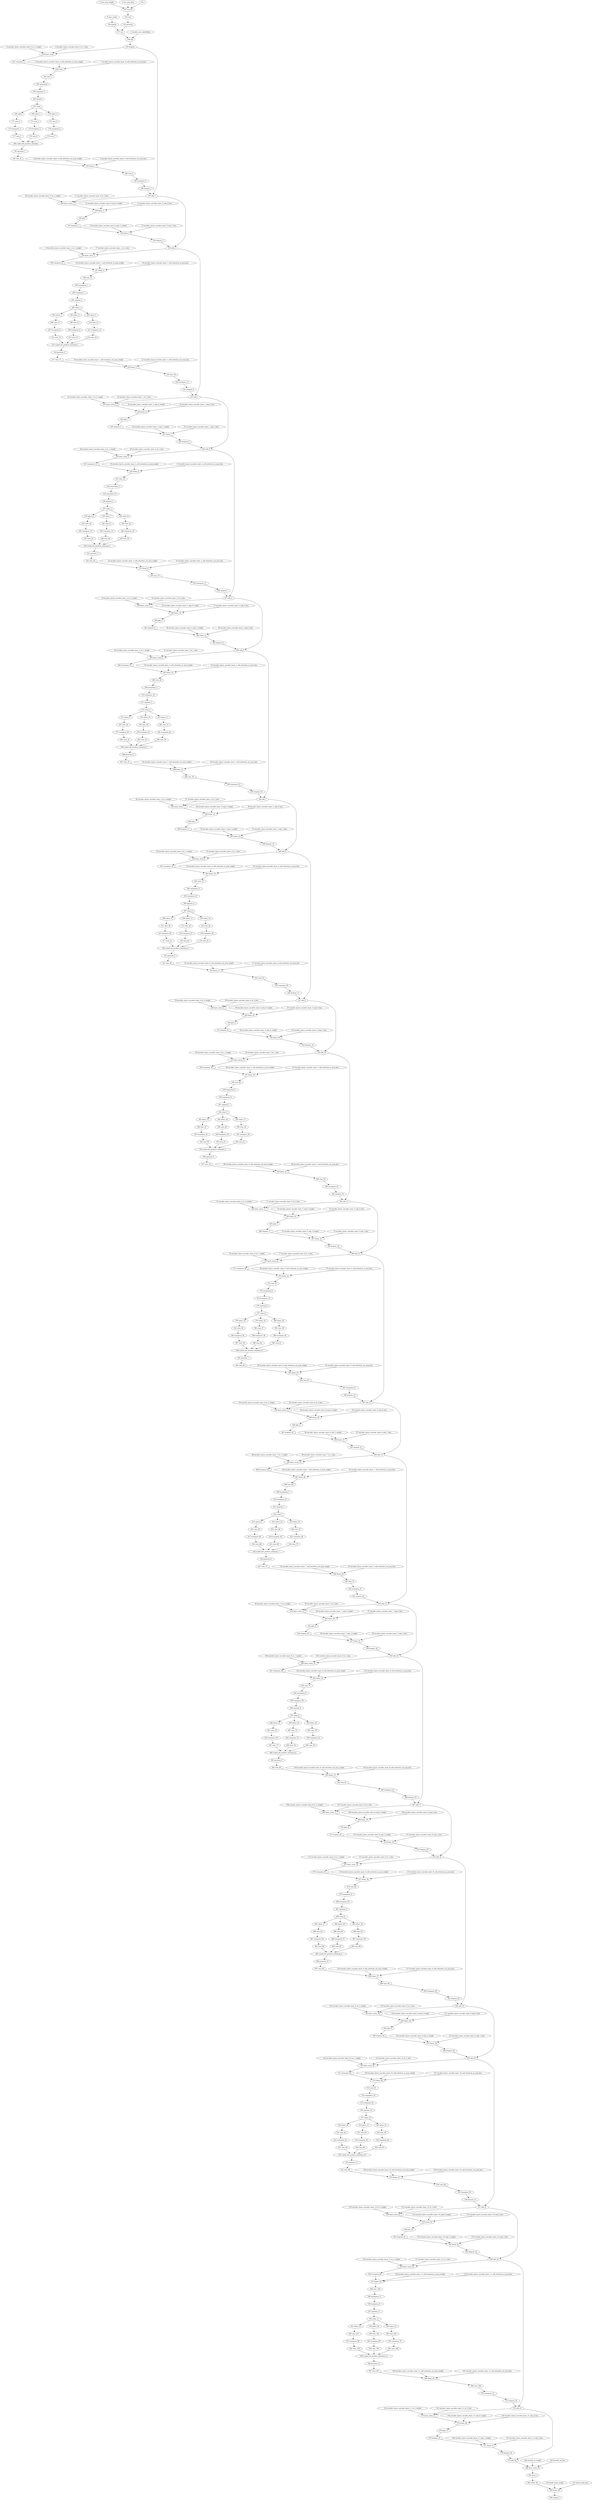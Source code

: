 strict digraph  {
"0 class_token" [id=0, type=get_attr];
"1 encoder_pos_embedding" [id=1, type=get_attr];
"2 conv_proj_weight" [id=2, type=get_attr];
"3 conv_proj_bias" [id=3, type=get_attr];
"4 encoder_layers_encoder_layer_0_ln_1_weight" [id=4, type=get_attr];
"5 encoder_layers_encoder_layer_0_ln_1_bias" [id=5, type=get_attr];
"6 encoder_layers_encoder_layer_0_self_attention_in_proj_weight" [id=6, type=get_attr];
"7 encoder_layers_encoder_layer_0_self_attention_in_proj_bias" [id=7, type=get_attr];
"8 encoder_layers_encoder_layer_0_self_attention_out_proj_weight" [id=8, type=get_attr];
"9 encoder_layers_encoder_layer_0_self_attention_out_proj_bias" [id=9, type=get_attr];
"10 encoder_layers_encoder_layer_0_ln_2_weight" [id=10, type=get_attr];
"11 encoder_layers_encoder_layer_0_ln_2_bias" [id=11, type=get_attr];
"12 encoder_layers_encoder_layer_0_mlp_0_weight" [id=12, type=get_attr];
"13 encoder_layers_encoder_layer_0_mlp_0_bias" [id=13, type=get_attr];
"14 encoder_layers_encoder_layer_0_mlp_3_weight" [id=14, type=get_attr];
"15 encoder_layers_encoder_layer_0_mlp_3_bias" [id=15, type=get_attr];
"16 encoder_layers_encoder_layer_1_ln_1_weight" [id=16, type=get_attr];
"17 encoder_layers_encoder_layer_1_ln_1_bias" [id=17, type=get_attr];
"18 encoder_layers_encoder_layer_1_self_attention_in_proj_weight" [id=18, type=get_attr];
"19 encoder_layers_encoder_layer_1_self_attention_in_proj_bias" [id=19, type=get_attr];
"20 encoder_layers_encoder_layer_1_self_attention_out_proj_weight" [id=20, type=get_attr];
"21 encoder_layers_encoder_layer_1_self_attention_out_proj_bias" [id=21, type=get_attr];
"22 encoder_layers_encoder_layer_1_ln_2_weight" [id=22, type=get_attr];
"23 encoder_layers_encoder_layer_1_ln_2_bias" [id=23, type=get_attr];
"24 encoder_layers_encoder_layer_1_mlp_0_weight" [id=24, type=get_attr];
"25 encoder_layers_encoder_layer_1_mlp_0_bias" [id=25, type=get_attr];
"26 encoder_layers_encoder_layer_1_mlp_3_weight" [id=26, type=get_attr];
"27 encoder_layers_encoder_layer_1_mlp_3_bias" [id=27, type=get_attr];
"28 encoder_layers_encoder_layer_2_ln_1_weight" [id=28, type=get_attr];
"29 encoder_layers_encoder_layer_2_ln_1_bias" [id=29, type=get_attr];
"30 encoder_layers_encoder_layer_2_self_attention_in_proj_weight" [id=30, type=get_attr];
"31 encoder_layers_encoder_layer_2_self_attention_in_proj_bias" [id=31, type=get_attr];
"32 encoder_layers_encoder_layer_2_self_attention_out_proj_weight" [id=32, type=get_attr];
"33 encoder_layers_encoder_layer_2_self_attention_out_proj_bias" [id=33, type=get_attr];
"34 encoder_layers_encoder_layer_2_ln_2_weight" [id=34, type=get_attr];
"35 encoder_layers_encoder_layer_2_ln_2_bias" [id=35, type=get_attr];
"36 encoder_layers_encoder_layer_2_mlp_0_weight" [id=36, type=get_attr];
"37 encoder_layers_encoder_layer_2_mlp_0_bias" [id=37, type=get_attr];
"38 encoder_layers_encoder_layer_2_mlp_3_weight" [id=38, type=get_attr];
"39 encoder_layers_encoder_layer_2_mlp_3_bias" [id=39, type=get_attr];
"40 encoder_layers_encoder_layer_3_ln_1_weight" [id=40, type=get_attr];
"41 encoder_layers_encoder_layer_3_ln_1_bias" [id=41, type=get_attr];
"42 encoder_layers_encoder_layer_3_self_attention_in_proj_weight" [id=42, type=get_attr];
"43 encoder_layers_encoder_layer_3_self_attention_in_proj_bias" [id=43, type=get_attr];
"44 encoder_layers_encoder_layer_3_self_attention_out_proj_weight" [id=44, type=get_attr];
"45 encoder_layers_encoder_layer_3_self_attention_out_proj_bias" [id=45, type=get_attr];
"46 encoder_layers_encoder_layer_3_ln_2_weight" [id=46, type=get_attr];
"47 encoder_layers_encoder_layer_3_ln_2_bias" [id=47, type=get_attr];
"48 encoder_layers_encoder_layer_3_mlp_0_weight" [id=48, type=get_attr];
"49 encoder_layers_encoder_layer_3_mlp_0_bias" [id=49, type=get_attr];
"50 encoder_layers_encoder_layer_3_mlp_3_weight" [id=50, type=get_attr];
"51 encoder_layers_encoder_layer_3_mlp_3_bias" [id=51, type=get_attr];
"52 encoder_layers_encoder_layer_4_ln_1_weight" [id=52, type=get_attr];
"53 encoder_layers_encoder_layer_4_ln_1_bias" [id=53, type=get_attr];
"54 encoder_layers_encoder_layer_4_self_attention_in_proj_weight" [id=54, type=get_attr];
"55 encoder_layers_encoder_layer_4_self_attention_in_proj_bias" [id=55, type=get_attr];
"56 encoder_layers_encoder_layer_4_self_attention_out_proj_weight" [id=56, type=get_attr];
"57 encoder_layers_encoder_layer_4_self_attention_out_proj_bias" [id=57, type=get_attr];
"58 encoder_layers_encoder_layer_4_ln_2_weight" [id=58, type=get_attr];
"59 encoder_layers_encoder_layer_4_ln_2_bias" [id=59, type=get_attr];
"60 encoder_layers_encoder_layer_4_mlp_0_weight" [id=60, type=get_attr];
"61 encoder_layers_encoder_layer_4_mlp_0_bias" [id=61, type=get_attr];
"62 encoder_layers_encoder_layer_4_mlp_3_weight" [id=62, type=get_attr];
"63 encoder_layers_encoder_layer_4_mlp_3_bias" [id=63, type=get_attr];
"64 encoder_layers_encoder_layer_5_ln_1_weight" [id=64, type=get_attr];
"65 encoder_layers_encoder_layer_5_ln_1_bias" [id=65, type=get_attr];
"66 encoder_layers_encoder_layer_5_self_attention_in_proj_weight" [id=66, type=get_attr];
"67 encoder_layers_encoder_layer_5_self_attention_in_proj_bias" [id=67, type=get_attr];
"68 encoder_layers_encoder_layer_5_self_attention_out_proj_weight" [id=68, type=get_attr];
"69 encoder_layers_encoder_layer_5_self_attention_out_proj_bias" [id=69, type=get_attr];
"70 encoder_layers_encoder_layer_5_ln_2_weight" [id=70, type=get_attr];
"71 encoder_layers_encoder_layer_5_ln_2_bias" [id=71, type=get_attr];
"72 encoder_layers_encoder_layer_5_mlp_0_weight" [id=72, type=get_attr];
"73 encoder_layers_encoder_layer_5_mlp_0_bias" [id=73, type=get_attr];
"74 encoder_layers_encoder_layer_5_mlp_3_weight" [id=74, type=get_attr];
"75 encoder_layers_encoder_layer_5_mlp_3_bias" [id=75, type=get_attr];
"76 encoder_layers_encoder_layer_6_ln_1_weight" [id=76, type=get_attr];
"77 encoder_layers_encoder_layer_6_ln_1_bias" [id=77, type=get_attr];
"78 encoder_layers_encoder_layer_6_self_attention_in_proj_weight" [id=78, type=get_attr];
"79 encoder_layers_encoder_layer_6_self_attention_in_proj_bias" [id=79, type=get_attr];
"80 encoder_layers_encoder_layer_6_self_attention_out_proj_weight" [id=80, type=get_attr];
"81 encoder_layers_encoder_layer_6_self_attention_out_proj_bias" [id=81, type=get_attr];
"82 encoder_layers_encoder_layer_6_ln_2_weight" [id=82, type=get_attr];
"83 encoder_layers_encoder_layer_6_ln_2_bias" [id=83, type=get_attr];
"84 encoder_layers_encoder_layer_6_mlp_0_weight" [id=84, type=get_attr];
"85 encoder_layers_encoder_layer_6_mlp_0_bias" [id=85, type=get_attr];
"86 encoder_layers_encoder_layer_6_mlp_3_weight" [id=86, type=get_attr];
"87 encoder_layers_encoder_layer_6_mlp_3_bias" [id=87, type=get_attr];
"88 encoder_layers_encoder_layer_7_ln_1_weight" [id=88, type=get_attr];
"89 encoder_layers_encoder_layer_7_ln_1_bias" [id=89, type=get_attr];
"90 encoder_layers_encoder_layer_7_self_attention_in_proj_weight" [id=90, type=get_attr];
"91 encoder_layers_encoder_layer_7_self_attention_in_proj_bias" [id=91, type=get_attr];
"92 encoder_layers_encoder_layer_7_self_attention_out_proj_weight" [id=92, type=get_attr];
"93 encoder_layers_encoder_layer_7_self_attention_out_proj_bias" [id=93, type=get_attr];
"94 encoder_layers_encoder_layer_7_ln_2_weight" [id=94, type=get_attr];
"95 encoder_layers_encoder_layer_7_ln_2_bias" [id=95, type=get_attr];
"96 encoder_layers_encoder_layer_7_mlp_0_weight" [id=96, type=get_attr];
"97 encoder_layers_encoder_layer_7_mlp_0_bias" [id=97, type=get_attr];
"98 encoder_layers_encoder_layer_7_mlp_3_weight" [id=98, type=get_attr];
"99 encoder_layers_encoder_layer_7_mlp_3_bias" [id=99, type=get_attr];
"100 encoder_layers_encoder_layer_8_ln_1_weight" [id=100, type=get_attr];
"101 encoder_layers_encoder_layer_8_ln_1_bias" [id=101, type=get_attr];
"102 encoder_layers_encoder_layer_8_self_attention_in_proj_weight" [id=102, type=get_attr];
"103 encoder_layers_encoder_layer_8_self_attention_in_proj_bias" [id=103, type=get_attr];
"104 encoder_layers_encoder_layer_8_self_attention_out_proj_weight" [id=104, type=get_attr];
"105 encoder_layers_encoder_layer_8_self_attention_out_proj_bias" [id=105, type=get_attr];
"106 encoder_layers_encoder_layer_8_ln_2_weight" [id=106, type=get_attr];
"107 encoder_layers_encoder_layer_8_ln_2_bias" [id=107, type=get_attr];
"108 encoder_layers_encoder_layer_8_mlp_0_weight" [id=108, type=get_attr];
"109 encoder_layers_encoder_layer_8_mlp_0_bias" [id=109, type=get_attr];
"110 encoder_layers_encoder_layer_8_mlp_3_weight" [id=110, type=get_attr];
"111 encoder_layers_encoder_layer_8_mlp_3_bias" [id=111, type=get_attr];
"112 encoder_layers_encoder_layer_9_ln_1_weight" [id=112, type=get_attr];
"113 encoder_layers_encoder_layer_9_ln_1_bias" [id=113, type=get_attr];
"114 encoder_layers_encoder_layer_9_self_attention_in_proj_weight" [id=114, type=get_attr];
"115 encoder_layers_encoder_layer_9_self_attention_in_proj_bias" [id=115, type=get_attr];
"116 encoder_layers_encoder_layer_9_self_attention_out_proj_weight" [id=116, type=get_attr];
"117 encoder_layers_encoder_layer_9_self_attention_out_proj_bias" [id=117, type=get_attr];
"118 encoder_layers_encoder_layer_9_ln_2_weight" [id=118, type=get_attr];
"119 encoder_layers_encoder_layer_9_ln_2_bias" [id=119, type=get_attr];
"120 encoder_layers_encoder_layer_9_mlp_0_weight" [id=120, type=get_attr];
"121 encoder_layers_encoder_layer_9_mlp_0_bias" [id=121, type=get_attr];
"122 encoder_layers_encoder_layer_9_mlp_3_weight" [id=122, type=get_attr];
"123 encoder_layers_encoder_layer_9_mlp_3_bias" [id=123, type=get_attr];
"124 encoder_layers_encoder_layer_10_ln_1_weight" [id=124, type=get_attr];
"125 encoder_layers_encoder_layer_10_ln_1_bias" [id=125, type=get_attr];
"126 encoder_layers_encoder_layer_10_self_attention_in_proj_weight" [id=126, type=get_attr];
"127 encoder_layers_encoder_layer_10_self_attention_in_proj_bias" [id=127, type=get_attr];
"128 encoder_layers_encoder_layer_10_self_attention_out_proj_weight" [id=128, type=get_attr];
"129 encoder_layers_encoder_layer_10_self_attention_out_proj_bias" [id=129, type=get_attr];
"130 encoder_layers_encoder_layer_10_ln_2_weight" [id=130, type=get_attr];
"131 encoder_layers_encoder_layer_10_ln_2_bias" [id=131, type=get_attr];
"132 encoder_layers_encoder_layer_10_mlp_0_weight" [id=132, type=get_attr];
"133 encoder_layers_encoder_layer_10_mlp_0_bias" [id=133, type=get_attr];
"134 encoder_layers_encoder_layer_10_mlp_3_weight" [id=134, type=get_attr];
"135 encoder_layers_encoder_layer_10_mlp_3_bias" [id=135, type=get_attr];
"136 encoder_layers_encoder_layer_11_ln_1_weight" [id=136, type=get_attr];
"137 encoder_layers_encoder_layer_11_ln_1_bias" [id=137, type=get_attr];
"138 encoder_layers_encoder_layer_11_self_attention_in_proj_weight" [id=138, type=get_attr];
"139 encoder_layers_encoder_layer_11_self_attention_in_proj_bias" [id=139, type=get_attr];
"140 encoder_layers_encoder_layer_11_self_attention_out_proj_weight" [id=140, type=get_attr];
"141 encoder_layers_encoder_layer_11_self_attention_out_proj_bias" [id=141, type=get_attr];
"142 encoder_layers_encoder_layer_11_ln_2_weight" [id=142, type=get_attr];
"143 encoder_layers_encoder_layer_11_ln_2_bias" [id=143, type=get_attr];
"144 encoder_layers_encoder_layer_11_mlp_0_weight" [id=144, type=get_attr];
"145 encoder_layers_encoder_layer_11_mlp_0_bias" [id=145, type=get_attr];
"146 encoder_layers_encoder_layer_11_mlp_3_weight" [id=146, type=get_attr];
"147 encoder_layers_encoder_layer_11_mlp_3_bias" [id=147, type=get_attr];
"148 encoder_ln_weight" [id=148, type=get_attr];
"149 encoder_ln_bias" [id=149, type=get_attr];
"150 heads_head_weight" [id=150, type=get_attr];
"151 heads_head_bias" [id=151, type=get_attr];
"152 x" [id=152, type=input];
"153 conv2d" [id=153, type=conv2d];
"154 view" [id=154, type=view];
"155 permute" [id=155, type=permute];
"156 expand" [id=156, type=expand];
"157 cat" [id=157, type=cat];
"158 add" [id=158, type=add];
"159 dropout" [id=159, type=dropout];
"160 layer_norm" [id=160, type=layer_norm];
"161 transpose" [id=161, type=transpose];
"162 linear" [id=162, type=linear];
"163 view_1" [id=163, type=view];
"164 unsqueeze" [id=164, type=unsqueeze];
"165 transpose_1" [id=165, type=transpose];
"166 squeeze" [id=166, type=squeeze];
"167 clone" [id=167, type=clone];
"168 select" [id=168, type=select];
"169 select_1" [id=169, type=select];
"170 select_2" [id=170, type=select];
"171 view_2" [id=171, type=view];
"172 transpose_2" [id=172, type=transpose];
"173 view_3" [id=173, type=view];
"174 transpose_3" [id=174, type=transpose];
"175 view_4" [id=175, type=view];
"176 transpose_4" [id=176, type=transpose];
"177 view_5" [id=177, type=view];
"178 view_6" [id=178, type=view];
"179 view_7" [id=179, type=view];
"180 scaled_dot_product_attention" [id=180, type=scaled_dot_product_attention];
"181 permute_1" [id=181, type=permute];
"182 view_8" [id=182, type=view];
"183 linear_1" [id=183, type=linear];
"184 view_9" [id=184, type=view];
"185 transpose_5" [id=185, type=transpose];
"186 dropout_1" [id=186, type=dropout];
"187 add_1" [id=187, type=add];
"188 layer_norm_1" [id=188, type=layer_norm];
"189 linear_2" [id=189, type=linear];
"190 gelu" [id=190, type=gelu];
"191 dropout_2" [id=191, type=dropout];
"192 linear_3" [id=192, type=linear];
"193 dropout_3" [id=193, type=dropout];
"194 add_2" [id=194, type=add];
"195 layer_norm_2" [id=195, type=layer_norm];
"196 transpose_6" [id=196, type=transpose];
"197 linear_4" [id=197, type=linear];
"198 view_10" [id=198, type=view];
"199 unsqueeze_1" [id=199, type=unsqueeze];
"200 transpose_7" [id=200, type=transpose];
"201 squeeze_1" [id=201, type=squeeze];
"202 clone_1" [id=202, type=clone];
"203 select_3" [id=203, type=select];
"204 select_4" [id=204, type=select];
"205 select_5" [id=205, type=select];
"206 view_11" [id=206, type=view];
"207 transpose_8" [id=207, type=transpose];
"208 view_12" [id=208, type=view];
"209 transpose_9" [id=209, type=transpose];
"210 view_13" [id=210, type=view];
"211 transpose_10" [id=211, type=transpose];
"212 view_14" [id=212, type=view];
"213 view_15" [id=213, type=view];
"214 view_16" [id=214, type=view];
"215 scaled_dot_product_attention_1" [id=215, type=scaled_dot_product_attention];
"216 permute_2" [id=216, type=permute];
"217 view_17" [id=217, type=view];
"218 linear_5" [id=218, type=linear];
"219 view_18" [id=219, type=view];
"220 transpose_11" [id=220, type=transpose];
"221 dropout_4" [id=221, type=dropout];
"222 add_3" [id=222, type=add];
"223 layer_norm_3" [id=223, type=layer_norm];
"224 linear_6" [id=224, type=linear];
"225 gelu_1" [id=225, type=gelu];
"226 dropout_5" [id=226, type=dropout];
"227 linear_7" [id=227, type=linear];
"228 dropout_6" [id=228, type=dropout];
"229 add_4" [id=229, type=add];
"230 layer_norm_4" [id=230, type=layer_norm];
"231 transpose_12" [id=231, type=transpose];
"232 linear_8" [id=232, type=linear];
"233 view_19" [id=233, type=view];
"234 unsqueeze_2" [id=234, type=unsqueeze];
"235 transpose_13" [id=235, type=transpose];
"236 squeeze_2" [id=236, type=squeeze];
"237 clone_2" [id=237, type=clone];
"238 select_6" [id=238, type=select];
"239 select_7" [id=239, type=select];
"240 select_8" [id=240, type=select];
"241 view_20" [id=241, type=view];
"242 transpose_14" [id=242, type=transpose];
"243 view_21" [id=243, type=view];
"244 transpose_15" [id=244, type=transpose];
"245 view_22" [id=245, type=view];
"246 transpose_16" [id=246, type=transpose];
"247 view_23" [id=247, type=view];
"248 view_24" [id=248, type=view];
"249 view_25" [id=249, type=view];
"250 scaled_dot_product_attention_2" [id=250, type=scaled_dot_product_attention];
"251 permute_3" [id=251, type=permute];
"252 view_26" [id=252, type=view];
"253 linear_9" [id=253, type=linear];
"254 view_27" [id=254, type=view];
"255 transpose_17" [id=255, type=transpose];
"256 dropout_7" [id=256, type=dropout];
"257 add_5" [id=257, type=add];
"258 layer_norm_5" [id=258, type=layer_norm];
"259 linear_10" [id=259, type=linear];
"260 gelu_2" [id=260, type=gelu];
"261 dropout_8" [id=261, type=dropout];
"262 linear_11" [id=262, type=linear];
"263 dropout_9" [id=263, type=dropout];
"264 add_6" [id=264, type=add];
"265 layer_norm_6" [id=265, type=layer_norm];
"266 transpose_18" [id=266, type=transpose];
"267 linear_12" [id=267, type=linear];
"268 view_28" [id=268, type=view];
"269 unsqueeze_3" [id=269, type=unsqueeze];
"270 transpose_19" [id=270, type=transpose];
"271 squeeze_3" [id=271, type=squeeze];
"272 clone_3" [id=272, type=clone];
"273 select_9" [id=273, type=select];
"274 select_10" [id=274, type=select];
"275 select_11" [id=275, type=select];
"276 view_29" [id=276, type=view];
"277 transpose_20" [id=277, type=transpose];
"278 view_30" [id=278, type=view];
"279 transpose_21" [id=279, type=transpose];
"280 view_31" [id=280, type=view];
"281 transpose_22" [id=281, type=transpose];
"282 view_32" [id=282, type=view];
"283 view_33" [id=283, type=view];
"284 view_34" [id=284, type=view];
"285 scaled_dot_product_attention_3" [id=285, type=scaled_dot_product_attention];
"286 permute_4" [id=286, type=permute];
"287 view_35" [id=287, type=view];
"288 linear_13" [id=288, type=linear];
"289 view_36" [id=289, type=view];
"290 transpose_23" [id=290, type=transpose];
"291 dropout_10" [id=291, type=dropout];
"292 add_7" [id=292, type=add];
"293 layer_norm_7" [id=293, type=layer_norm];
"294 linear_14" [id=294, type=linear];
"295 gelu_3" [id=295, type=gelu];
"296 dropout_11" [id=296, type=dropout];
"297 linear_15" [id=297, type=linear];
"298 dropout_12" [id=298, type=dropout];
"299 add_8" [id=299, type=add];
"300 layer_norm_8" [id=300, type=layer_norm];
"301 transpose_24" [id=301, type=transpose];
"302 linear_16" [id=302, type=linear];
"303 view_37" [id=303, type=view];
"304 unsqueeze_4" [id=304, type=unsqueeze];
"305 transpose_25" [id=305, type=transpose];
"306 squeeze_4" [id=306, type=squeeze];
"307 clone_4" [id=307, type=clone];
"308 select_12" [id=308, type=select];
"309 select_13" [id=309, type=select];
"310 select_14" [id=310, type=select];
"311 view_38" [id=311, type=view];
"312 transpose_26" [id=312, type=transpose];
"313 view_39" [id=313, type=view];
"314 transpose_27" [id=314, type=transpose];
"315 view_40" [id=315, type=view];
"316 transpose_28" [id=316, type=transpose];
"317 view_41" [id=317, type=view];
"318 view_42" [id=318, type=view];
"319 view_43" [id=319, type=view];
"320 scaled_dot_product_attention_4" [id=320, type=scaled_dot_product_attention];
"321 permute_5" [id=321, type=permute];
"322 view_44" [id=322, type=view];
"323 linear_17" [id=323, type=linear];
"324 view_45" [id=324, type=view];
"325 transpose_29" [id=325, type=transpose];
"326 dropout_13" [id=326, type=dropout];
"327 add_9" [id=327, type=add];
"328 layer_norm_9" [id=328, type=layer_norm];
"329 linear_18" [id=329, type=linear];
"330 gelu_4" [id=330, type=gelu];
"331 dropout_14" [id=331, type=dropout];
"332 linear_19" [id=332, type=linear];
"333 dropout_15" [id=333, type=dropout];
"334 add_10" [id=334, type=add];
"335 layer_norm_10" [id=335, type=layer_norm];
"336 transpose_30" [id=336, type=transpose];
"337 linear_20" [id=337, type=linear];
"338 view_46" [id=338, type=view];
"339 unsqueeze_5" [id=339, type=unsqueeze];
"340 transpose_31" [id=340, type=transpose];
"341 squeeze_5" [id=341, type=squeeze];
"342 clone_5" [id=342, type=clone];
"343 select_15" [id=343, type=select];
"344 select_16" [id=344, type=select];
"345 select_17" [id=345, type=select];
"346 view_47" [id=346, type=view];
"347 transpose_32" [id=347, type=transpose];
"348 view_48" [id=348, type=view];
"349 transpose_33" [id=349, type=transpose];
"350 view_49" [id=350, type=view];
"351 transpose_34" [id=351, type=transpose];
"352 view_50" [id=352, type=view];
"353 view_51" [id=353, type=view];
"354 view_52" [id=354, type=view];
"355 scaled_dot_product_attention_5" [id=355, type=scaled_dot_product_attention];
"356 permute_6" [id=356, type=permute];
"357 view_53" [id=357, type=view];
"358 linear_21" [id=358, type=linear];
"359 view_54" [id=359, type=view];
"360 transpose_35" [id=360, type=transpose];
"361 dropout_16" [id=361, type=dropout];
"362 add_11" [id=362, type=add];
"363 layer_norm_11" [id=363, type=layer_norm];
"364 linear_22" [id=364, type=linear];
"365 gelu_5" [id=365, type=gelu];
"366 dropout_17" [id=366, type=dropout];
"367 linear_23" [id=367, type=linear];
"368 dropout_18" [id=368, type=dropout];
"369 add_12" [id=369, type=add];
"370 layer_norm_12" [id=370, type=layer_norm];
"371 transpose_36" [id=371, type=transpose];
"372 linear_24" [id=372, type=linear];
"373 view_55" [id=373, type=view];
"374 unsqueeze_6" [id=374, type=unsqueeze];
"375 transpose_37" [id=375, type=transpose];
"376 squeeze_6" [id=376, type=squeeze];
"377 clone_6" [id=377, type=clone];
"378 select_18" [id=378, type=select];
"379 select_19" [id=379, type=select];
"380 select_20" [id=380, type=select];
"381 view_56" [id=381, type=view];
"382 transpose_38" [id=382, type=transpose];
"383 view_57" [id=383, type=view];
"384 transpose_39" [id=384, type=transpose];
"385 view_58" [id=385, type=view];
"386 transpose_40" [id=386, type=transpose];
"387 view_59" [id=387, type=view];
"388 view_60" [id=388, type=view];
"389 view_61" [id=389, type=view];
"390 scaled_dot_product_attention_6" [id=390, type=scaled_dot_product_attention];
"391 permute_7" [id=391, type=permute];
"392 view_62" [id=392, type=view];
"393 linear_25" [id=393, type=linear];
"394 view_63" [id=394, type=view];
"395 transpose_41" [id=395, type=transpose];
"396 dropout_19" [id=396, type=dropout];
"397 add_13" [id=397, type=add];
"398 layer_norm_13" [id=398, type=layer_norm];
"399 linear_26" [id=399, type=linear];
"400 gelu_6" [id=400, type=gelu];
"401 dropout_20" [id=401, type=dropout];
"402 linear_27" [id=402, type=linear];
"403 dropout_21" [id=403, type=dropout];
"404 add_14" [id=404, type=add];
"405 layer_norm_14" [id=405, type=layer_norm];
"406 transpose_42" [id=406, type=transpose];
"407 linear_28" [id=407, type=linear];
"408 view_64" [id=408, type=view];
"409 unsqueeze_7" [id=409, type=unsqueeze];
"410 transpose_43" [id=410, type=transpose];
"411 squeeze_7" [id=411, type=squeeze];
"412 clone_7" [id=412, type=clone];
"413 select_21" [id=413, type=select];
"414 select_22" [id=414, type=select];
"415 select_23" [id=415, type=select];
"416 view_65" [id=416, type=view];
"417 transpose_44" [id=417, type=transpose];
"418 view_66" [id=418, type=view];
"419 transpose_45" [id=419, type=transpose];
"420 view_67" [id=420, type=view];
"421 transpose_46" [id=421, type=transpose];
"422 view_68" [id=422, type=view];
"423 view_69" [id=423, type=view];
"424 view_70" [id=424, type=view];
"425 scaled_dot_product_attention_7" [id=425, type=scaled_dot_product_attention];
"426 permute_8" [id=426, type=permute];
"427 view_71" [id=427, type=view];
"428 linear_29" [id=428, type=linear];
"429 view_72" [id=429, type=view];
"430 transpose_47" [id=430, type=transpose];
"431 dropout_22" [id=431, type=dropout];
"432 add_15" [id=432, type=add];
"433 layer_norm_15" [id=433, type=layer_norm];
"434 linear_30" [id=434, type=linear];
"435 gelu_7" [id=435, type=gelu];
"436 dropout_23" [id=436, type=dropout];
"437 linear_31" [id=437, type=linear];
"438 dropout_24" [id=438, type=dropout];
"439 add_16" [id=439, type=add];
"440 layer_norm_16" [id=440, type=layer_norm];
"441 transpose_48" [id=441, type=transpose];
"442 linear_32" [id=442, type=linear];
"443 view_73" [id=443, type=view];
"444 unsqueeze_8" [id=444, type=unsqueeze];
"445 transpose_49" [id=445, type=transpose];
"446 squeeze_8" [id=446, type=squeeze];
"447 clone_8" [id=447, type=clone];
"448 select_24" [id=448, type=select];
"449 select_25" [id=449, type=select];
"450 select_26" [id=450, type=select];
"451 view_74" [id=451, type=view];
"452 transpose_50" [id=452, type=transpose];
"453 view_75" [id=453, type=view];
"454 transpose_51" [id=454, type=transpose];
"455 view_76" [id=455, type=view];
"456 transpose_52" [id=456, type=transpose];
"457 view_77" [id=457, type=view];
"458 view_78" [id=458, type=view];
"459 view_79" [id=459, type=view];
"460 scaled_dot_product_attention_8" [id=460, type=scaled_dot_product_attention];
"461 permute_9" [id=461, type=permute];
"462 view_80" [id=462, type=view];
"463 linear_33" [id=463, type=linear];
"464 view_81" [id=464, type=view];
"465 transpose_53" [id=465, type=transpose];
"466 dropout_25" [id=466, type=dropout];
"467 add_17" [id=467, type=add];
"468 layer_norm_17" [id=468, type=layer_norm];
"469 linear_34" [id=469, type=linear];
"470 gelu_8" [id=470, type=gelu];
"471 dropout_26" [id=471, type=dropout];
"472 linear_35" [id=472, type=linear];
"473 dropout_27" [id=473, type=dropout];
"474 add_18" [id=474, type=add];
"475 layer_norm_18" [id=475, type=layer_norm];
"476 transpose_54" [id=476, type=transpose];
"477 linear_36" [id=477, type=linear];
"478 view_82" [id=478, type=view];
"479 unsqueeze_9" [id=479, type=unsqueeze];
"480 transpose_55" [id=480, type=transpose];
"481 squeeze_9" [id=481, type=squeeze];
"482 clone_9" [id=482, type=clone];
"483 select_27" [id=483, type=select];
"484 select_28" [id=484, type=select];
"485 select_29" [id=485, type=select];
"486 view_83" [id=486, type=view];
"487 transpose_56" [id=487, type=transpose];
"488 view_84" [id=488, type=view];
"489 transpose_57" [id=489, type=transpose];
"490 view_85" [id=490, type=view];
"491 transpose_58" [id=491, type=transpose];
"492 view_86" [id=492, type=view];
"493 view_87" [id=493, type=view];
"494 view_88" [id=494, type=view];
"495 scaled_dot_product_attention_9" [id=495, type=scaled_dot_product_attention];
"496 permute_10" [id=496, type=permute];
"497 view_89" [id=497, type=view];
"498 linear_37" [id=498, type=linear];
"499 view_90" [id=499, type=view];
"500 transpose_59" [id=500, type=transpose];
"501 dropout_28" [id=501, type=dropout];
"502 add_19" [id=502, type=add];
"503 layer_norm_19" [id=503, type=layer_norm];
"504 linear_38" [id=504, type=linear];
"505 gelu_9" [id=505, type=gelu];
"506 dropout_29" [id=506, type=dropout];
"507 linear_39" [id=507, type=linear];
"508 dropout_30" [id=508, type=dropout];
"509 add_20" [id=509, type=add];
"510 layer_norm_20" [id=510, type=layer_norm];
"511 transpose_60" [id=511, type=transpose];
"512 linear_40" [id=512, type=linear];
"513 view_91" [id=513, type=view];
"514 unsqueeze_10" [id=514, type=unsqueeze];
"515 transpose_61" [id=515, type=transpose];
"516 squeeze_10" [id=516, type=squeeze];
"517 clone_10" [id=517, type=clone];
"518 select_30" [id=518, type=select];
"519 select_31" [id=519, type=select];
"520 select_32" [id=520, type=select];
"521 view_92" [id=521, type=view];
"522 transpose_62" [id=522, type=transpose];
"523 view_93" [id=523, type=view];
"524 transpose_63" [id=524, type=transpose];
"525 view_94" [id=525, type=view];
"526 transpose_64" [id=526, type=transpose];
"527 view_95" [id=527, type=view];
"528 view_96" [id=528, type=view];
"529 view_97" [id=529, type=view];
"530 scaled_dot_product_attention_10" [id=530, type=scaled_dot_product_attention];
"531 permute_11" [id=531, type=permute];
"532 view_98" [id=532, type=view];
"533 linear_41" [id=533, type=linear];
"534 view_99" [id=534, type=view];
"535 transpose_65" [id=535, type=transpose];
"536 dropout_31" [id=536, type=dropout];
"537 add_21" [id=537, type=add];
"538 layer_norm_21" [id=538, type=layer_norm];
"539 linear_42" [id=539, type=linear];
"540 gelu_10" [id=540, type=gelu];
"541 dropout_32" [id=541, type=dropout];
"542 linear_43" [id=542, type=linear];
"543 dropout_33" [id=543, type=dropout];
"544 add_22" [id=544, type=add];
"545 layer_norm_22" [id=545, type=layer_norm];
"546 transpose_66" [id=546, type=transpose];
"547 linear_44" [id=547, type=linear];
"548 view_100" [id=548, type=view];
"549 unsqueeze_11" [id=549, type=unsqueeze];
"550 transpose_67" [id=550, type=transpose];
"551 squeeze_11" [id=551, type=squeeze];
"552 clone_11" [id=552, type=clone];
"553 select_33" [id=553, type=select];
"554 select_34" [id=554, type=select];
"555 select_35" [id=555, type=select];
"556 view_101" [id=556, type=view];
"557 transpose_68" [id=557, type=transpose];
"558 view_102" [id=558, type=view];
"559 transpose_69" [id=559, type=transpose];
"560 view_103" [id=560, type=view];
"561 transpose_70" [id=561, type=transpose];
"562 view_104" [id=562, type=view];
"563 view_105" [id=563, type=view];
"564 view_106" [id=564, type=view];
"565 scaled_dot_product_attention_11" [id=565, type=scaled_dot_product_attention];
"566 permute_12" [id=566, type=permute];
"567 view_107" [id=567, type=view];
"568 linear_45" [id=568, type=linear];
"569 view_108" [id=569, type=view];
"570 transpose_71" [id=570, type=transpose];
"571 dropout_34" [id=571, type=dropout];
"572 add_23" [id=572, type=add];
"573 layer_norm_23" [id=573, type=layer_norm];
"574 linear_46" [id=574, type=linear];
"575 gelu_11" [id=575, type=gelu];
"576 dropout_35" [id=576, type=dropout];
"577 linear_47" [id=577, type=linear];
"578 dropout_36" [id=578, type=dropout];
"579 add_24" [id=579, type=add];
"580 layer_norm_24" [id=580, type=layer_norm];
"581 slice_1" [id=581, type=slice];
"582 select_36" [id=582, type=select];
"583 linear_48" [id=583, type=linear];
"584 output_1" [id=584, type=output];
"0 class_token" -> "156 expand";
"1 encoder_pos_embedding" -> "158 add";
"2 conv_proj_weight" -> "153 conv2d";
"3 conv_proj_bias" -> "153 conv2d";
"4 encoder_layers_encoder_layer_0_ln_1_weight" -> "160 layer_norm";
"5 encoder_layers_encoder_layer_0_ln_1_bias" -> "160 layer_norm";
"6 encoder_layers_encoder_layer_0_self_attention_in_proj_weight" -> "162 linear";
"7 encoder_layers_encoder_layer_0_self_attention_in_proj_bias" -> "162 linear";
"8 encoder_layers_encoder_layer_0_self_attention_out_proj_weight" -> "183 linear_1";
"9 encoder_layers_encoder_layer_0_self_attention_out_proj_bias" -> "183 linear_1";
"10 encoder_layers_encoder_layer_0_ln_2_weight" -> "188 layer_norm_1";
"11 encoder_layers_encoder_layer_0_ln_2_bias" -> "188 layer_norm_1";
"12 encoder_layers_encoder_layer_0_mlp_0_weight" -> "189 linear_2";
"13 encoder_layers_encoder_layer_0_mlp_0_bias" -> "189 linear_2";
"14 encoder_layers_encoder_layer_0_mlp_3_weight" -> "192 linear_3";
"15 encoder_layers_encoder_layer_0_mlp_3_bias" -> "192 linear_3";
"16 encoder_layers_encoder_layer_1_ln_1_weight" -> "195 layer_norm_2";
"17 encoder_layers_encoder_layer_1_ln_1_bias" -> "195 layer_norm_2";
"18 encoder_layers_encoder_layer_1_self_attention_in_proj_weight" -> "197 linear_4";
"19 encoder_layers_encoder_layer_1_self_attention_in_proj_bias" -> "197 linear_4";
"20 encoder_layers_encoder_layer_1_self_attention_out_proj_weight" -> "218 linear_5";
"21 encoder_layers_encoder_layer_1_self_attention_out_proj_bias" -> "218 linear_5";
"22 encoder_layers_encoder_layer_1_ln_2_weight" -> "223 layer_norm_3";
"23 encoder_layers_encoder_layer_1_ln_2_bias" -> "223 layer_norm_3";
"24 encoder_layers_encoder_layer_1_mlp_0_weight" -> "224 linear_6";
"25 encoder_layers_encoder_layer_1_mlp_0_bias" -> "224 linear_6";
"26 encoder_layers_encoder_layer_1_mlp_3_weight" -> "227 linear_7";
"27 encoder_layers_encoder_layer_1_mlp_3_bias" -> "227 linear_7";
"28 encoder_layers_encoder_layer_2_ln_1_weight" -> "230 layer_norm_4";
"29 encoder_layers_encoder_layer_2_ln_1_bias" -> "230 layer_norm_4";
"30 encoder_layers_encoder_layer_2_self_attention_in_proj_weight" -> "232 linear_8";
"31 encoder_layers_encoder_layer_2_self_attention_in_proj_bias" -> "232 linear_8";
"32 encoder_layers_encoder_layer_2_self_attention_out_proj_weight" -> "253 linear_9";
"33 encoder_layers_encoder_layer_2_self_attention_out_proj_bias" -> "253 linear_9";
"34 encoder_layers_encoder_layer_2_ln_2_weight" -> "258 layer_norm_5";
"35 encoder_layers_encoder_layer_2_ln_2_bias" -> "258 layer_norm_5";
"36 encoder_layers_encoder_layer_2_mlp_0_weight" -> "259 linear_10";
"37 encoder_layers_encoder_layer_2_mlp_0_bias" -> "259 linear_10";
"38 encoder_layers_encoder_layer_2_mlp_3_weight" -> "262 linear_11";
"39 encoder_layers_encoder_layer_2_mlp_3_bias" -> "262 linear_11";
"40 encoder_layers_encoder_layer_3_ln_1_weight" -> "265 layer_norm_6";
"41 encoder_layers_encoder_layer_3_ln_1_bias" -> "265 layer_norm_6";
"42 encoder_layers_encoder_layer_3_self_attention_in_proj_weight" -> "267 linear_12";
"43 encoder_layers_encoder_layer_3_self_attention_in_proj_bias" -> "267 linear_12";
"44 encoder_layers_encoder_layer_3_self_attention_out_proj_weight" -> "288 linear_13";
"45 encoder_layers_encoder_layer_3_self_attention_out_proj_bias" -> "288 linear_13";
"46 encoder_layers_encoder_layer_3_ln_2_weight" -> "293 layer_norm_7";
"47 encoder_layers_encoder_layer_3_ln_2_bias" -> "293 layer_norm_7";
"48 encoder_layers_encoder_layer_3_mlp_0_weight" -> "294 linear_14";
"49 encoder_layers_encoder_layer_3_mlp_0_bias" -> "294 linear_14";
"50 encoder_layers_encoder_layer_3_mlp_3_weight" -> "297 linear_15";
"51 encoder_layers_encoder_layer_3_mlp_3_bias" -> "297 linear_15";
"52 encoder_layers_encoder_layer_4_ln_1_weight" -> "300 layer_norm_8";
"53 encoder_layers_encoder_layer_4_ln_1_bias" -> "300 layer_norm_8";
"54 encoder_layers_encoder_layer_4_self_attention_in_proj_weight" -> "302 linear_16";
"55 encoder_layers_encoder_layer_4_self_attention_in_proj_bias" -> "302 linear_16";
"56 encoder_layers_encoder_layer_4_self_attention_out_proj_weight" -> "323 linear_17";
"57 encoder_layers_encoder_layer_4_self_attention_out_proj_bias" -> "323 linear_17";
"58 encoder_layers_encoder_layer_4_ln_2_weight" -> "328 layer_norm_9";
"59 encoder_layers_encoder_layer_4_ln_2_bias" -> "328 layer_norm_9";
"60 encoder_layers_encoder_layer_4_mlp_0_weight" -> "329 linear_18";
"61 encoder_layers_encoder_layer_4_mlp_0_bias" -> "329 linear_18";
"62 encoder_layers_encoder_layer_4_mlp_3_weight" -> "332 linear_19";
"63 encoder_layers_encoder_layer_4_mlp_3_bias" -> "332 linear_19";
"64 encoder_layers_encoder_layer_5_ln_1_weight" -> "335 layer_norm_10";
"65 encoder_layers_encoder_layer_5_ln_1_bias" -> "335 layer_norm_10";
"66 encoder_layers_encoder_layer_5_self_attention_in_proj_weight" -> "337 linear_20";
"67 encoder_layers_encoder_layer_5_self_attention_in_proj_bias" -> "337 linear_20";
"68 encoder_layers_encoder_layer_5_self_attention_out_proj_weight" -> "358 linear_21";
"69 encoder_layers_encoder_layer_5_self_attention_out_proj_bias" -> "358 linear_21";
"70 encoder_layers_encoder_layer_5_ln_2_weight" -> "363 layer_norm_11";
"71 encoder_layers_encoder_layer_5_ln_2_bias" -> "363 layer_norm_11";
"72 encoder_layers_encoder_layer_5_mlp_0_weight" -> "364 linear_22";
"73 encoder_layers_encoder_layer_5_mlp_0_bias" -> "364 linear_22";
"74 encoder_layers_encoder_layer_5_mlp_3_weight" -> "367 linear_23";
"75 encoder_layers_encoder_layer_5_mlp_3_bias" -> "367 linear_23";
"76 encoder_layers_encoder_layer_6_ln_1_weight" -> "370 layer_norm_12";
"77 encoder_layers_encoder_layer_6_ln_1_bias" -> "370 layer_norm_12";
"78 encoder_layers_encoder_layer_6_self_attention_in_proj_weight" -> "372 linear_24";
"79 encoder_layers_encoder_layer_6_self_attention_in_proj_bias" -> "372 linear_24";
"80 encoder_layers_encoder_layer_6_self_attention_out_proj_weight" -> "393 linear_25";
"81 encoder_layers_encoder_layer_6_self_attention_out_proj_bias" -> "393 linear_25";
"82 encoder_layers_encoder_layer_6_ln_2_weight" -> "398 layer_norm_13";
"83 encoder_layers_encoder_layer_6_ln_2_bias" -> "398 layer_norm_13";
"84 encoder_layers_encoder_layer_6_mlp_0_weight" -> "399 linear_26";
"85 encoder_layers_encoder_layer_6_mlp_0_bias" -> "399 linear_26";
"86 encoder_layers_encoder_layer_6_mlp_3_weight" -> "402 linear_27";
"87 encoder_layers_encoder_layer_6_mlp_3_bias" -> "402 linear_27";
"88 encoder_layers_encoder_layer_7_ln_1_weight" -> "405 layer_norm_14";
"89 encoder_layers_encoder_layer_7_ln_1_bias" -> "405 layer_norm_14";
"90 encoder_layers_encoder_layer_7_self_attention_in_proj_weight" -> "407 linear_28";
"91 encoder_layers_encoder_layer_7_self_attention_in_proj_bias" -> "407 linear_28";
"92 encoder_layers_encoder_layer_7_self_attention_out_proj_weight" -> "428 linear_29";
"93 encoder_layers_encoder_layer_7_self_attention_out_proj_bias" -> "428 linear_29";
"94 encoder_layers_encoder_layer_7_ln_2_weight" -> "433 layer_norm_15";
"95 encoder_layers_encoder_layer_7_ln_2_bias" -> "433 layer_norm_15";
"96 encoder_layers_encoder_layer_7_mlp_0_weight" -> "434 linear_30";
"97 encoder_layers_encoder_layer_7_mlp_0_bias" -> "434 linear_30";
"98 encoder_layers_encoder_layer_7_mlp_3_weight" -> "437 linear_31";
"99 encoder_layers_encoder_layer_7_mlp_3_bias" -> "437 linear_31";
"100 encoder_layers_encoder_layer_8_ln_1_weight" -> "440 layer_norm_16";
"101 encoder_layers_encoder_layer_8_ln_1_bias" -> "440 layer_norm_16";
"102 encoder_layers_encoder_layer_8_self_attention_in_proj_weight" -> "442 linear_32";
"103 encoder_layers_encoder_layer_8_self_attention_in_proj_bias" -> "442 linear_32";
"104 encoder_layers_encoder_layer_8_self_attention_out_proj_weight" -> "463 linear_33";
"105 encoder_layers_encoder_layer_8_self_attention_out_proj_bias" -> "463 linear_33";
"106 encoder_layers_encoder_layer_8_ln_2_weight" -> "468 layer_norm_17";
"107 encoder_layers_encoder_layer_8_ln_2_bias" -> "468 layer_norm_17";
"108 encoder_layers_encoder_layer_8_mlp_0_weight" -> "469 linear_34";
"109 encoder_layers_encoder_layer_8_mlp_0_bias" -> "469 linear_34";
"110 encoder_layers_encoder_layer_8_mlp_3_weight" -> "472 linear_35";
"111 encoder_layers_encoder_layer_8_mlp_3_bias" -> "472 linear_35";
"112 encoder_layers_encoder_layer_9_ln_1_weight" -> "475 layer_norm_18";
"113 encoder_layers_encoder_layer_9_ln_1_bias" -> "475 layer_norm_18";
"114 encoder_layers_encoder_layer_9_self_attention_in_proj_weight" -> "477 linear_36";
"115 encoder_layers_encoder_layer_9_self_attention_in_proj_bias" -> "477 linear_36";
"116 encoder_layers_encoder_layer_9_self_attention_out_proj_weight" -> "498 linear_37";
"117 encoder_layers_encoder_layer_9_self_attention_out_proj_bias" -> "498 linear_37";
"118 encoder_layers_encoder_layer_9_ln_2_weight" -> "503 layer_norm_19";
"119 encoder_layers_encoder_layer_9_ln_2_bias" -> "503 layer_norm_19";
"120 encoder_layers_encoder_layer_9_mlp_0_weight" -> "504 linear_38";
"121 encoder_layers_encoder_layer_9_mlp_0_bias" -> "504 linear_38";
"122 encoder_layers_encoder_layer_9_mlp_3_weight" -> "507 linear_39";
"123 encoder_layers_encoder_layer_9_mlp_3_bias" -> "507 linear_39";
"124 encoder_layers_encoder_layer_10_ln_1_weight" -> "510 layer_norm_20";
"125 encoder_layers_encoder_layer_10_ln_1_bias" -> "510 layer_norm_20";
"126 encoder_layers_encoder_layer_10_self_attention_in_proj_weight" -> "512 linear_40";
"127 encoder_layers_encoder_layer_10_self_attention_in_proj_bias" -> "512 linear_40";
"128 encoder_layers_encoder_layer_10_self_attention_out_proj_weight" -> "533 linear_41";
"129 encoder_layers_encoder_layer_10_self_attention_out_proj_bias" -> "533 linear_41";
"130 encoder_layers_encoder_layer_10_ln_2_weight" -> "538 layer_norm_21";
"131 encoder_layers_encoder_layer_10_ln_2_bias" -> "538 layer_norm_21";
"132 encoder_layers_encoder_layer_10_mlp_0_weight" -> "539 linear_42";
"133 encoder_layers_encoder_layer_10_mlp_0_bias" -> "539 linear_42";
"134 encoder_layers_encoder_layer_10_mlp_3_weight" -> "542 linear_43";
"135 encoder_layers_encoder_layer_10_mlp_3_bias" -> "542 linear_43";
"136 encoder_layers_encoder_layer_11_ln_1_weight" -> "545 layer_norm_22";
"137 encoder_layers_encoder_layer_11_ln_1_bias" -> "545 layer_norm_22";
"138 encoder_layers_encoder_layer_11_self_attention_in_proj_weight" -> "547 linear_44";
"139 encoder_layers_encoder_layer_11_self_attention_in_proj_bias" -> "547 linear_44";
"140 encoder_layers_encoder_layer_11_self_attention_out_proj_weight" -> "568 linear_45";
"141 encoder_layers_encoder_layer_11_self_attention_out_proj_bias" -> "568 linear_45";
"142 encoder_layers_encoder_layer_11_ln_2_weight" -> "573 layer_norm_23";
"143 encoder_layers_encoder_layer_11_ln_2_bias" -> "573 layer_norm_23";
"144 encoder_layers_encoder_layer_11_mlp_0_weight" -> "574 linear_46";
"145 encoder_layers_encoder_layer_11_mlp_0_bias" -> "574 linear_46";
"146 encoder_layers_encoder_layer_11_mlp_3_weight" -> "577 linear_47";
"147 encoder_layers_encoder_layer_11_mlp_3_bias" -> "577 linear_47";
"148 encoder_ln_weight" -> "580 layer_norm_24";
"149 encoder_ln_bias" -> "580 layer_norm_24";
"150 heads_head_weight" -> "583 linear_48";
"151 heads_head_bias" -> "583 linear_48";
"152 x" -> "153 conv2d";
"153 conv2d" -> "154 view";
"154 view" -> "155 permute";
"155 permute" -> "157 cat";
"156 expand" -> "157 cat";
"157 cat" -> "158 add";
"158 add" -> "159 dropout";
"159 dropout" -> "160 layer_norm";
"159 dropout" -> "187 add_1";
"160 layer_norm" -> "161 transpose";
"161 transpose" -> "162 linear";
"162 linear" -> "163 view_1";
"163 view_1" -> "164 unsqueeze";
"164 unsqueeze" -> "165 transpose_1";
"165 transpose_1" -> "166 squeeze";
"166 squeeze" -> "167 clone";
"167 clone" -> "168 select";
"167 clone" -> "169 select_1";
"167 clone" -> "170 select_2";
"168 select" -> "171 view_2";
"169 select_1" -> "173 view_3";
"170 select_2" -> "175 view_4";
"171 view_2" -> "172 transpose_2";
"172 transpose_2" -> "177 view_5";
"173 view_3" -> "174 transpose_3";
"174 transpose_3" -> "178 view_6";
"175 view_4" -> "176 transpose_4";
"176 transpose_4" -> "179 view_7";
"177 view_5" -> "180 scaled_dot_product_attention";
"178 view_6" -> "180 scaled_dot_product_attention";
"179 view_7" -> "180 scaled_dot_product_attention";
"180 scaled_dot_product_attention" -> "181 permute_1";
"181 permute_1" -> "182 view_8";
"182 view_8" -> "183 linear_1";
"183 linear_1" -> "184 view_9";
"184 view_9" -> "185 transpose_5";
"185 transpose_5" -> "186 dropout_1";
"186 dropout_1" -> "187 add_1";
"187 add_1" -> "188 layer_norm_1";
"187 add_1" -> "194 add_2";
"188 layer_norm_1" -> "189 linear_2";
"189 linear_2" -> "190 gelu";
"190 gelu" -> "191 dropout_2";
"191 dropout_2" -> "192 linear_3";
"192 linear_3" -> "193 dropout_3";
"193 dropout_3" -> "194 add_2";
"194 add_2" -> "195 layer_norm_2";
"194 add_2" -> "222 add_3";
"195 layer_norm_2" -> "196 transpose_6";
"196 transpose_6" -> "197 linear_4";
"197 linear_4" -> "198 view_10";
"198 view_10" -> "199 unsqueeze_1";
"199 unsqueeze_1" -> "200 transpose_7";
"200 transpose_7" -> "201 squeeze_1";
"201 squeeze_1" -> "202 clone_1";
"202 clone_1" -> "203 select_3";
"202 clone_1" -> "204 select_4";
"202 clone_1" -> "205 select_5";
"203 select_3" -> "206 view_11";
"204 select_4" -> "208 view_12";
"205 select_5" -> "210 view_13";
"206 view_11" -> "207 transpose_8";
"207 transpose_8" -> "212 view_14";
"208 view_12" -> "209 transpose_9";
"209 transpose_9" -> "213 view_15";
"210 view_13" -> "211 transpose_10";
"211 transpose_10" -> "214 view_16";
"212 view_14" -> "215 scaled_dot_product_attention_1";
"213 view_15" -> "215 scaled_dot_product_attention_1";
"214 view_16" -> "215 scaled_dot_product_attention_1";
"215 scaled_dot_product_attention_1" -> "216 permute_2";
"216 permute_2" -> "217 view_17";
"217 view_17" -> "218 linear_5";
"218 linear_5" -> "219 view_18";
"219 view_18" -> "220 transpose_11";
"220 transpose_11" -> "221 dropout_4";
"221 dropout_4" -> "222 add_3";
"222 add_3" -> "223 layer_norm_3";
"222 add_3" -> "229 add_4";
"223 layer_norm_3" -> "224 linear_6";
"224 linear_6" -> "225 gelu_1";
"225 gelu_1" -> "226 dropout_5";
"226 dropout_5" -> "227 linear_7";
"227 linear_7" -> "228 dropout_6";
"228 dropout_6" -> "229 add_4";
"229 add_4" -> "230 layer_norm_4";
"229 add_4" -> "257 add_5";
"230 layer_norm_4" -> "231 transpose_12";
"231 transpose_12" -> "232 linear_8";
"232 linear_8" -> "233 view_19";
"233 view_19" -> "234 unsqueeze_2";
"234 unsqueeze_2" -> "235 transpose_13";
"235 transpose_13" -> "236 squeeze_2";
"236 squeeze_2" -> "237 clone_2";
"237 clone_2" -> "238 select_6";
"237 clone_2" -> "239 select_7";
"237 clone_2" -> "240 select_8";
"238 select_6" -> "241 view_20";
"239 select_7" -> "243 view_21";
"240 select_8" -> "245 view_22";
"241 view_20" -> "242 transpose_14";
"242 transpose_14" -> "247 view_23";
"243 view_21" -> "244 transpose_15";
"244 transpose_15" -> "248 view_24";
"245 view_22" -> "246 transpose_16";
"246 transpose_16" -> "249 view_25";
"247 view_23" -> "250 scaled_dot_product_attention_2";
"248 view_24" -> "250 scaled_dot_product_attention_2";
"249 view_25" -> "250 scaled_dot_product_attention_2";
"250 scaled_dot_product_attention_2" -> "251 permute_3";
"251 permute_3" -> "252 view_26";
"252 view_26" -> "253 linear_9";
"253 linear_9" -> "254 view_27";
"254 view_27" -> "255 transpose_17";
"255 transpose_17" -> "256 dropout_7";
"256 dropout_7" -> "257 add_5";
"257 add_5" -> "258 layer_norm_5";
"257 add_5" -> "264 add_6";
"258 layer_norm_5" -> "259 linear_10";
"259 linear_10" -> "260 gelu_2";
"260 gelu_2" -> "261 dropout_8";
"261 dropout_8" -> "262 linear_11";
"262 linear_11" -> "263 dropout_9";
"263 dropout_9" -> "264 add_6";
"264 add_6" -> "265 layer_norm_6";
"264 add_6" -> "292 add_7";
"265 layer_norm_6" -> "266 transpose_18";
"266 transpose_18" -> "267 linear_12";
"267 linear_12" -> "268 view_28";
"268 view_28" -> "269 unsqueeze_3";
"269 unsqueeze_3" -> "270 transpose_19";
"270 transpose_19" -> "271 squeeze_3";
"271 squeeze_3" -> "272 clone_3";
"272 clone_3" -> "273 select_9";
"272 clone_3" -> "274 select_10";
"272 clone_3" -> "275 select_11";
"273 select_9" -> "276 view_29";
"274 select_10" -> "278 view_30";
"275 select_11" -> "280 view_31";
"276 view_29" -> "277 transpose_20";
"277 transpose_20" -> "282 view_32";
"278 view_30" -> "279 transpose_21";
"279 transpose_21" -> "283 view_33";
"280 view_31" -> "281 transpose_22";
"281 transpose_22" -> "284 view_34";
"282 view_32" -> "285 scaled_dot_product_attention_3";
"283 view_33" -> "285 scaled_dot_product_attention_3";
"284 view_34" -> "285 scaled_dot_product_attention_3";
"285 scaled_dot_product_attention_3" -> "286 permute_4";
"286 permute_4" -> "287 view_35";
"287 view_35" -> "288 linear_13";
"288 linear_13" -> "289 view_36";
"289 view_36" -> "290 transpose_23";
"290 transpose_23" -> "291 dropout_10";
"291 dropout_10" -> "292 add_7";
"292 add_7" -> "293 layer_norm_7";
"292 add_7" -> "299 add_8";
"293 layer_norm_7" -> "294 linear_14";
"294 linear_14" -> "295 gelu_3";
"295 gelu_3" -> "296 dropout_11";
"296 dropout_11" -> "297 linear_15";
"297 linear_15" -> "298 dropout_12";
"298 dropout_12" -> "299 add_8";
"299 add_8" -> "300 layer_norm_8";
"299 add_8" -> "327 add_9";
"300 layer_norm_8" -> "301 transpose_24";
"301 transpose_24" -> "302 linear_16";
"302 linear_16" -> "303 view_37";
"303 view_37" -> "304 unsqueeze_4";
"304 unsqueeze_4" -> "305 transpose_25";
"305 transpose_25" -> "306 squeeze_4";
"306 squeeze_4" -> "307 clone_4";
"307 clone_4" -> "308 select_12";
"307 clone_4" -> "309 select_13";
"307 clone_4" -> "310 select_14";
"308 select_12" -> "311 view_38";
"309 select_13" -> "313 view_39";
"310 select_14" -> "315 view_40";
"311 view_38" -> "312 transpose_26";
"312 transpose_26" -> "317 view_41";
"313 view_39" -> "314 transpose_27";
"314 transpose_27" -> "318 view_42";
"315 view_40" -> "316 transpose_28";
"316 transpose_28" -> "319 view_43";
"317 view_41" -> "320 scaled_dot_product_attention_4";
"318 view_42" -> "320 scaled_dot_product_attention_4";
"319 view_43" -> "320 scaled_dot_product_attention_4";
"320 scaled_dot_product_attention_4" -> "321 permute_5";
"321 permute_5" -> "322 view_44";
"322 view_44" -> "323 linear_17";
"323 linear_17" -> "324 view_45";
"324 view_45" -> "325 transpose_29";
"325 transpose_29" -> "326 dropout_13";
"326 dropout_13" -> "327 add_9";
"327 add_9" -> "328 layer_norm_9";
"327 add_9" -> "334 add_10";
"328 layer_norm_9" -> "329 linear_18";
"329 linear_18" -> "330 gelu_4";
"330 gelu_4" -> "331 dropout_14";
"331 dropout_14" -> "332 linear_19";
"332 linear_19" -> "333 dropout_15";
"333 dropout_15" -> "334 add_10";
"334 add_10" -> "335 layer_norm_10";
"334 add_10" -> "362 add_11";
"335 layer_norm_10" -> "336 transpose_30";
"336 transpose_30" -> "337 linear_20";
"337 linear_20" -> "338 view_46";
"338 view_46" -> "339 unsqueeze_5";
"339 unsqueeze_5" -> "340 transpose_31";
"340 transpose_31" -> "341 squeeze_5";
"341 squeeze_5" -> "342 clone_5";
"342 clone_5" -> "343 select_15";
"342 clone_5" -> "344 select_16";
"342 clone_5" -> "345 select_17";
"343 select_15" -> "346 view_47";
"344 select_16" -> "348 view_48";
"345 select_17" -> "350 view_49";
"346 view_47" -> "347 transpose_32";
"347 transpose_32" -> "352 view_50";
"348 view_48" -> "349 transpose_33";
"349 transpose_33" -> "353 view_51";
"350 view_49" -> "351 transpose_34";
"351 transpose_34" -> "354 view_52";
"352 view_50" -> "355 scaled_dot_product_attention_5";
"353 view_51" -> "355 scaled_dot_product_attention_5";
"354 view_52" -> "355 scaled_dot_product_attention_5";
"355 scaled_dot_product_attention_5" -> "356 permute_6";
"356 permute_6" -> "357 view_53";
"357 view_53" -> "358 linear_21";
"358 linear_21" -> "359 view_54";
"359 view_54" -> "360 transpose_35";
"360 transpose_35" -> "361 dropout_16";
"361 dropout_16" -> "362 add_11";
"362 add_11" -> "363 layer_norm_11";
"362 add_11" -> "369 add_12";
"363 layer_norm_11" -> "364 linear_22";
"364 linear_22" -> "365 gelu_5";
"365 gelu_5" -> "366 dropout_17";
"366 dropout_17" -> "367 linear_23";
"367 linear_23" -> "368 dropout_18";
"368 dropout_18" -> "369 add_12";
"369 add_12" -> "370 layer_norm_12";
"369 add_12" -> "397 add_13";
"370 layer_norm_12" -> "371 transpose_36";
"371 transpose_36" -> "372 linear_24";
"372 linear_24" -> "373 view_55";
"373 view_55" -> "374 unsqueeze_6";
"374 unsqueeze_6" -> "375 transpose_37";
"375 transpose_37" -> "376 squeeze_6";
"376 squeeze_6" -> "377 clone_6";
"377 clone_6" -> "378 select_18";
"377 clone_6" -> "379 select_19";
"377 clone_6" -> "380 select_20";
"378 select_18" -> "381 view_56";
"379 select_19" -> "383 view_57";
"380 select_20" -> "385 view_58";
"381 view_56" -> "382 transpose_38";
"382 transpose_38" -> "387 view_59";
"383 view_57" -> "384 transpose_39";
"384 transpose_39" -> "388 view_60";
"385 view_58" -> "386 transpose_40";
"386 transpose_40" -> "389 view_61";
"387 view_59" -> "390 scaled_dot_product_attention_6";
"388 view_60" -> "390 scaled_dot_product_attention_6";
"389 view_61" -> "390 scaled_dot_product_attention_6";
"390 scaled_dot_product_attention_6" -> "391 permute_7";
"391 permute_7" -> "392 view_62";
"392 view_62" -> "393 linear_25";
"393 linear_25" -> "394 view_63";
"394 view_63" -> "395 transpose_41";
"395 transpose_41" -> "396 dropout_19";
"396 dropout_19" -> "397 add_13";
"397 add_13" -> "398 layer_norm_13";
"397 add_13" -> "404 add_14";
"398 layer_norm_13" -> "399 linear_26";
"399 linear_26" -> "400 gelu_6";
"400 gelu_6" -> "401 dropout_20";
"401 dropout_20" -> "402 linear_27";
"402 linear_27" -> "403 dropout_21";
"403 dropout_21" -> "404 add_14";
"404 add_14" -> "405 layer_norm_14";
"404 add_14" -> "432 add_15";
"405 layer_norm_14" -> "406 transpose_42";
"406 transpose_42" -> "407 linear_28";
"407 linear_28" -> "408 view_64";
"408 view_64" -> "409 unsqueeze_7";
"409 unsqueeze_7" -> "410 transpose_43";
"410 transpose_43" -> "411 squeeze_7";
"411 squeeze_7" -> "412 clone_7";
"412 clone_7" -> "413 select_21";
"412 clone_7" -> "414 select_22";
"412 clone_7" -> "415 select_23";
"413 select_21" -> "416 view_65";
"414 select_22" -> "418 view_66";
"415 select_23" -> "420 view_67";
"416 view_65" -> "417 transpose_44";
"417 transpose_44" -> "422 view_68";
"418 view_66" -> "419 transpose_45";
"419 transpose_45" -> "423 view_69";
"420 view_67" -> "421 transpose_46";
"421 transpose_46" -> "424 view_70";
"422 view_68" -> "425 scaled_dot_product_attention_7";
"423 view_69" -> "425 scaled_dot_product_attention_7";
"424 view_70" -> "425 scaled_dot_product_attention_7";
"425 scaled_dot_product_attention_7" -> "426 permute_8";
"426 permute_8" -> "427 view_71";
"427 view_71" -> "428 linear_29";
"428 linear_29" -> "429 view_72";
"429 view_72" -> "430 transpose_47";
"430 transpose_47" -> "431 dropout_22";
"431 dropout_22" -> "432 add_15";
"432 add_15" -> "433 layer_norm_15";
"432 add_15" -> "439 add_16";
"433 layer_norm_15" -> "434 linear_30";
"434 linear_30" -> "435 gelu_7";
"435 gelu_7" -> "436 dropout_23";
"436 dropout_23" -> "437 linear_31";
"437 linear_31" -> "438 dropout_24";
"438 dropout_24" -> "439 add_16";
"439 add_16" -> "440 layer_norm_16";
"439 add_16" -> "467 add_17";
"440 layer_norm_16" -> "441 transpose_48";
"441 transpose_48" -> "442 linear_32";
"442 linear_32" -> "443 view_73";
"443 view_73" -> "444 unsqueeze_8";
"444 unsqueeze_8" -> "445 transpose_49";
"445 transpose_49" -> "446 squeeze_8";
"446 squeeze_8" -> "447 clone_8";
"447 clone_8" -> "448 select_24";
"447 clone_8" -> "449 select_25";
"447 clone_8" -> "450 select_26";
"448 select_24" -> "451 view_74";
"449 select_25" -> "453 view_75";
"450 select_26" -> "455 view_76";
"451 view_74" -> "452 transpose_50";
"452 transpose_50" -> "457 view_77";
"453 view_75" -> "454 transpose_51";
"454 transpose_51" -> "458 view_78";
"455 view_76" -> "456 transpose_52";
"456 transpose_52" -> "459 view_79";
"457 view_77" -> "460 scaled_dot_product_attention_8";
"458 view_78" -> "460 scaled_dot_product_attention_8";
"459 view_79" -> "460 scaled_dot_product_attention_8";
"460 scaled_dot_product_attention_8" -> "461 permute_9";
"461 permute_9" -> "462 view_80";
"462 view_80" -> "463 linear_33";
"463 linear_33" -> "464 view_81";
"464 view_81" -> "465 transpose_53";
"465 transpose_53" -> "466 dropout_25";
"466 dropout_25" -> "467 add_17";
"467 add_17" -> "468 layer_norm_17";
"467 add_17" -> "474 add_18";
"468 layer_norm_17" -> "469 linear_34";
"469 linear_34" -> "470 gelu_8";
"470 gelu_8" -> "471 dropout_26";
"471 dropout_26" -> "472 linear_35";
"472 linear_35" -> "473 dropout_27";
"473 dropout_27" -> "474 add_18";
"474 add_18" -> "475 layer_norm_18";
"474 add_18" -> "502 add_19";
"475 layer_norm_18" -> "476 transpose_54";
"476 transpose_54" -> "477 linear_36";
"477 linear_36" -> "478 view_82";
"478 view_82" -> "479 unsqueeze_9";
"479 unsqueeze_9" -> "480 transpose_55";
"480 transpose_55" -> "481 squeeze_9";
"481 squeeze_9" -> "482 clone_9";
"482 clone_9" -> "483 select_27";
"482 clone_9" -> "484 select_28";
"482 clone_9" -> "485 select_29";
"483 select_27" -> "486 view_83";
"484 select_28" -> "488 view_84";
"485 select_29" -> "490 view_85";
"486 view_83" -> "487 transpose_56";
"487 transpose_56" -> "492 view_86";
"488 view_84" -> "489 transpose_57";
"489 transpose_57" -> "493 view_87";
"490 view_85" -> "491 transpose_58";
"491 transpose_58" -> "494 view_88";
"492 view_86" -> "495 scaled_dot_product_attention_9";
"493 view_87" -> "495 scaled_dot_product_attention_9";
"494 view_88" -> "495 scaled_dot_product_attention_9";
"495 scaled_dot_product_attention_9" -> "496 permute_10";
"496 permute_10" -> "497 view_89";
"497 view_89" -> "498 linear_37";
"498 linear_37" -> "499 view_90";
"499 view_90" -> "500 transpose_59";
"500 transpose_59" -> "501 dropout_28";
"501 dropout_28" -> "502 add_19";
"502 add_19" -> "503 layer_norm_19";
"502 add_19" -> "509 add_20";
"503 layer_norm_19" -> "504 linear_38";
"504 linear_38" -> "505 gelu_9";
"505 gelu_9" -> "506 dropout_29";
"506 dropout_29" -> "507 linear_39";
"507 linear_39" -> "508 dropout_30";
"508 dropout_30" -> "509 add_20";
"509 add_20" -> "510 layer_norm_20";
"509 add_20" -> "537 add_21";
"510 layer_norm_20" -> "511 transpose_60";
"511 transpose_60" -> "512 linear_40";
"512 linear_40" -> "513 view_91";
"513 view_91" -> "514 unsqueeze_10";
"514 unsqueeze_10" -> "515 transpose_61";
"515 transpose_61" -> "516 squeeze_10";
"516 squeeze_10" -> "517 clone_10";
"517 clone_10" -> "518 select_30";
"517 clone_10" -> "519 select_31";
"517 clone_10" -> "520 select_32";
"518 select_30" -> "521 view_92";
"519 select_31" -> "523 view_93";
"520 select_32" -> "525 view_94";
"521 view_92" -> "522 transpose_62";
"522 transpose_62" -> "527 view_95";
"523 view_93" -> "524 transpose_63";
"524 transpose_63" -> "528 view_96";
"525 view_94" -> "526 transpose_64";
"526 transpose_64" -> "529 view_97";
"527 view_95" -> "530 scaled_dot_product_attention_10";
"528 view_96" -> "530 scaled_dot_product_attention_10";
"529 view_97" -> "530 scaled_dot_product_attention_10";
"530 scaled_dot_product_attention_10" -> "531 permute_11";
"531 permute_11" -> "532 view_98";
"532 view_98" -> "533 linear_41";
"533 linear_41" -> "534 view_99";
"534 view_99" -> "535 transpose_65";
"535 transpose_65" -> "536 dropout_31";
"536 dropout_31" -> "537 add_21";
"537 add_21" -> "538 layer_norm_21";
"537 add_21" -> "544 add_22";
"538 layer_norm_21" -> "539 linear_42";
"539 linear_42" -> "540 gelu_10";
"540 gelu_10" -> "541 dropout_32";
"541 dropout_32" -> "542 linear_43";
"542 linear_43" -> "543 dropout_33";
"543 dropout_33" -> "544 add_22";
"544 add_22" -> "545 layer_norm_22";
"544 add_22" -> "572 add_23";
"545 layer_norm_22" -> "546 transpose_66";
"546 transpose_66" -> "547 linear_44";
"547 linear_44" -> "548 view_100";
"548 view_100" -> "549 unsqueeze_11";
"549 unsqueeze_11" -> "550 transpose_67";
"550 transpose_67" -> "551 squeeze_11";
"551 squeeze_11" -> "552 clone_11";
"552 clone_11" -> "553 select_33";
"552 clone_11" -> "554 select_34";
"552 clone_11" -> "555 select_35";
"553 select_33" -> "556 view_101";
"554 select_34" -> "558 view_102";
"555 select_35" -> "560 view_103";
"556 view_101" -> "557 transpose_68";
"557 transpose_68" -> "562 view_104";
"558 view_102" -> "559 transpose_69";
"559 transpose_69" -> "563 view_105";
"560 view_103" -> "561 transpose_70";
"561 transpose_70" -> "564 view_106";
"562 view_104" -> "565 scaled_dot_product_attention_11";
"563 view_105" -> "565 scaled_dot_product_attention_11";
"564 view_106" -> "565 scaled_dot_product_attention_11";
"565 scaled_dot_product_attention_11" -> "566 permute_12";
"566 permute_12" -> "567 view_107";
"567 view_107" -> "568 linear_45";
"568 linear_45" -> "569 view_108";
"569 view_108" -> "570 transpose_71";
"570 transpose_71" -> "571 dropout_34";
"571 dropout_34" -> "572 add_23";
"572 add_23" -> "573 layer_norm_23";
"572 add_23" -> "579 add_24";
"573 layer_norm_23" -> "574 linear_46";
"574 linear_46" -> "575 gelu_11";
"575 gelu_11" -> "576 dropout_35";
"576 dropout_35" -> "577 linear_47";
"577 linear_47" -> "578 dropout_36";
"578 dropout_36" -> "579 add_24";
"579 add_24" -> "580 layer_norm_24";
"580 layer_norm_24" -> "581 slice_1";
"581 slice_1" -> "582 select_36";
"582 select_36" -> "583 linear_48";
"583 linear_48" -> "584 output_1";
}
